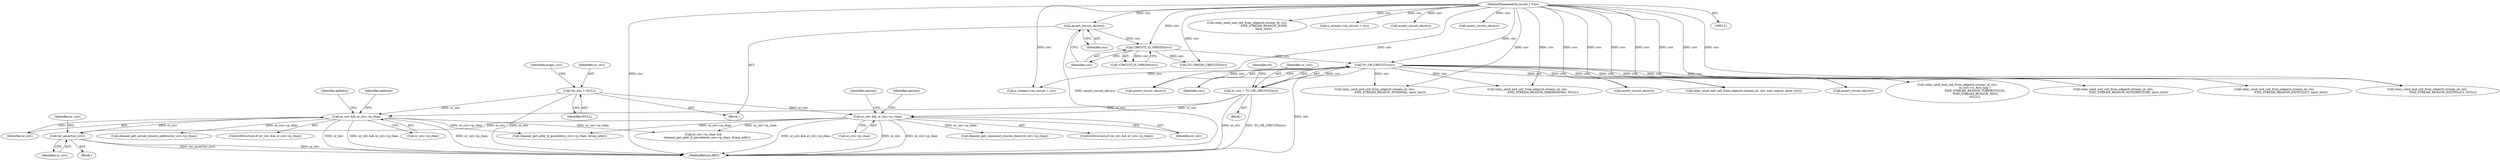 digraph "0_tor_79b59a2dfcb68897ee89d98587d09e55f07e68d7@API" {
"1000660" [label="(Call,tor_assert(or_circ))"];
"1000367" [label="(Call,or_circ && or_circ->p_chan)"];
"1000136" [label="(Call,*or_circ = NULL)"];
"1000164" [label="(Call,or_circ = TO_OR_CIRCUIT(circ))"];
"1000166" [label="(Call,TO_OR_CIRCUIT(circ))"];
"1000161" [label="(Call,CIRCUIT_IS_ORIGIN(circ))"];
"1000157" [label="(Call,assert_circuit_ok(circ))"];
"1000123" [label="(MethodParameterIn,circuit_t *circ)"];
"1000280" [label="(Call,or_circ && or_circ->p_chan)"];
"1000665" [label="(Identifier,or_circ)"];
"1000547" [label="(Call,relay_send_end_cell_from_edge(rh.stream_id, circ,\n                                     END_STREAM_REASON_DONE,\n                                    layer_hint))"];
"1000590" [label="(Call,n_stream->on_circuit = circ)"];
"1000635" [label="(Call,relay_send_end_cell_from_edge(rh.stream_id, circ,\n                                  END_STREAM_REASON_HIBERNATING, NULL))"];
"1000600" [label="(Call,assert_circuit_ok(circ))"];
"1000694" [label="(Call,assert_circuit_ok(circ))"];
"1000660" [label="(Call,tor_assert(or_circ))"];
"1000667" [label="(Call,channel_get_addr_if_possible(or_circ->p_chan, &tmp_addr))"];
"1000569" [label="(Call,assert_circuit_ok(circ))"];
"1000526" [label="(Call,assert_circuit_ok(circ))"];
"1000357" [label="(Call,relay_send_end_cell_from_edge(rh.stream_id, circ,\n                                  END_STREAM_REASON_NOTDIRECTORY, layer_hint))"];
"1000163" [label="(Block,)"];
"1000369" [label="(Call,or_circ->p_chan)"];
"1000124" [label="(Block,)"];
"1000373" [label="(Identifier,address)"];
"1000367" [label="(Call,or_circ && or_circ->p_chan)"];
"1000426" [label="(Call,relay_send_end_cell_from_edge(rh.stream_id, circ,\n                                    END_STREAM_REASON_EXITPOLICY, layer_hint))"];
"1000164" [label="(Call,or_circ = TO_OR_CIRCUIT(circ))"];
"1000718" [label="(MethodReturn,RET)"];
"1000661" [label="(Identifier,or_circ)"];
"1000254" [label="(Call,relay_send_end_cell_from_edge(rh.stream_id, circ, end_reason, layer_hint))"];
"1000647" [label="(Call,n_stream->on_circuit = circ)"];
"1000167" [label="(Identifier,circ)"];
"1000280" [label="(Call,or_circ && or_circ->p_chan)"];
"1000136" [label="(Call,*or_circ = NULL)"];
"1000312" [label="(Call,channel_get_canonical_remote_descr(or_circ->p_chan))"];
"1000409" [label="(Identifier,options)"];
"1000658" [label="(Block,)"];
"1000663" [label="(Call,or_circ->p_chan &&\n        channel_get_addr_if_possible(or_circ->p_chan, &tmp_addr))"];
"1000123" [label="(MethodParameterIn,circuit_t *circ)"];
"1000322" [label="(Call,relay_send_end_cell_from_edge(rh.stream_id, circ,\n                                      or_circ->is_first_hop ?\n                                        END_STREAM_REASON_TORPROTOCOL :\n                                        END_STREAM_REASON_MISC,\n                                      NULL))"];
"1000279" [label="(ControlStructure,if (or_circ && or_circ->p_chan))"];
"1000137" [label="(Identifier,or_circ)"];
"1000160" [label="(Call,!CIRCUIT_IS_ORIGIN(circ))"];
"1000217" [label="(Call,relay_send_end_cell_from_edge(rh.stream_id, circ,\n                                  END_STREAM_REASON_EXITPOLICY, NULL))"];
"1000189" [label="(Identifier,rh)"];
"1000713" [label="(Call,assert_circuit_ok(circ))"];
"1000368" [label="(Identifier,or_circ)"];
"1000161" [label="(Call,CIRCUIT_IS_ORIGIN(circ))"];
"1000158" [label="(Identifier,circ)"];
"1000375" [label="(Call,channel_get_actual_remote_address(or_circ->p_chan))"];
"1000290" [label="(Identifier,options)"];
"1000141" [label="(Identifier,origin_circ)"];
"1000366" [label="(ControlStructure,if (or_circ && or_circ->p_chan))"];
"1000162" [label="(Identifier,circ)"];
"1000166" [label="(Call,TO_OR_CIRCUIT(circ))"];
"1000397" [label="(Call,relay_send_end_cell_from_edge(rh.stream_id, circ,\n                                  END_STREAM_REASON_INTERNAL, layer_hint))"];
"1000138" [label="(Identifier,NULL)"];
"1000178" [label="(Call,TO_ORIGIN_CIRCUIT(circ))"];
"1000381" [label="(Identifier,address)"];
"1000165" [label="(Identifier,or_circ)"];
"1000281" [label="(Identifier,or_circ)"];
"1000157" [label="(Call,assert_circuit_ok(circ))"];
"1000282" [label="(Call,or_circ->p_chan)"];
"1000660" -> "1000658"  [label="AST: "];
"1000660" -> "1000661"  [label="CFG: "];
"1000661" -> "1000660"  [label="AST: "];
"1000665" -> "1000660"  [label="CFG: "];
"1000660" -> "1000718"  [label="DDG: tor_assert(or_circ)"];
"1000660" -> "1000718"  [label="DDG: or_circ"];
"1000367" -> "1000660"  [label="DDG: or_circ"];
"1000280" -> "1000660"  [label="DDG: or_circ"];
"1000367" -> "1000366"  [label="AST: "];
"1000367" -> "1000368"  [label="CFG: "];
"1000367" -> "1000369"  [label="CFG: "];
"1000368" -> "1000367"  [label="AST: "];
"1000369" -> "1000367"  [label="AST: "];
"1000373" -> "1000367"  [label="CFG: "];
"1000381" -> "1000367"  [label="CFG: "];
"1000367" -> "1000718"  [label="DDG: or_circ->p_chan"];
"1000367" -> "1000718"  [label="DDG: or_circ"];
"1000367" -> "1000718"  [label="DDG: or_circ && or_circ->p_chan"];
"1000136" -> "1000367"  [label="DDG: or_circ"];
"1000164" -> "1000367"  [label="DDG: or_circ"];
"1000367" -> "1000375"  [label="DDG: or_circ->p_chan"];
"1000367" -> "1000663"  [label="DDG: or_circ->p_chan"];
"1000367" -> "1000667"  [label="DDG: or_circ->p_chan"];
"1000136" -> "1000124"  [label="AST: "];
"1000136" -> "1000138"  [label="CFG: "];
"1000137" -> "1000136"  [label="AST: "];
"1000138" -> "1000136"  [label="AST: "];
"1000141" -> "1000136"  [label="CFG: "];
"1000136" -> "1000718"  [label="DDG: or_circ"];
"1000136" -> "1000280"  [label="DDG: or_circ"];
"1000164" -> "1000163"  [label="AST: "];
"1000164" -> "1000166"  [label="CFG: "];
"1000165" -> "1000164"  [label="AST: "];
"1000166" -> "1000164"  [label="AST: "];
"1000189" -> "1000164"  [label="CFG: "];
"1000164" -> "1000718"  [label="DDG: TO_OR_CIRCUIT(circ)"];
"1000164" -> "1000718"  [label="DDG: or_circ"];
"1000166" -> "1000164"  [label="DDG: circ"];
"1000164" -> "1000280"  [label="DDG: or_circ"];
"1000166" -> "1000167"  [label="CFG: "];
"1000167" -> "1000166"  [label="AST: "];
"1000166" -> "1000718"  [label="DDG: circ"];
"1000161" -> "1000166"  [label="DDG: circ"];
"1000123" -> "1000166"  [label="DDG: circ"];
"1000166" -> "1000217"  [label="DDG: circ"];
"1000166" -> "1000254"  [label="DDG: circ"];
"1000166" -> "1000322"  [label="DDG: circ"];
"1000166" -> "1000357"  [label="DDG: circ"];
"1000166" -> "1000397"  [label="DDG: circ"];
"1000166" -> "1000426"  [label="DDG: circ"];
"1000166" -> "1000526"  [label="DDG: circ"];
"1000166" -> "1000635"  [label="DDG: circ"];
"1000166" -> "1000647"  [label="DDG: circ"];
"1000166" -> "1000694"  [label="DDG: circ"];
"1000166" -> "1000713"  [label="DDG: circ"];
"1000161" -> "1000160"  [label="AST: "];
"1000161" -> "1000162"  [label="CFG: "];
"1000162" -> "1000161"  [label="AST: "];
"1000160" -> "1000161"  [label="CFG: "];
"1000161" -> "1000160"  [label="DDG: circ"];
"1000157" -> "1000161"  [label="DDG: circ"];
"1000123" -> "1000161"  [label="DDG: circ"];
"1000161" -> "1000178"  [label="DDG: circ"];
"1000157" -> "1000124"  [label="AST: "];
"1000157" -> "1000158"  [label="CFG: "];
"1000158" -> "1000157"  [label="AST: "];
"1000162" -> "1000157"  [label="CFG: "];
"1000157" -> "1000718"  [label="DDG: assert_circuit_ok(circ)"];
"1000123" -> "1000157"  [label="DDG: circ"];
"1000123" -> "1000121"  [label="AST: "];
"1000123" -> "1000718"  [label="DDG: circ"];
"1000123" -> "1000178"  [label="DDG: circ"];
"1000123" -> "1000217"  [label="DDG: circ"];
"1000123" -> "1000254"  [label="DDG: circ"];
"1000123" -> "1000322"  [label="DDG: circ"];
"1000123" -> "1000357"  [label="DDG: circ"];
"1000123" -> "1000397"  [label="DDG: circ"];
"1000123" -> "1000426"  [label="DDG: circ"];
"1000123" -> "1000526"  [label="DDG: circ"];
"1000123" -> "1000547"  [label="DDG: circ"];
"1000123" -> "1000569"  [label="DDG: circ"];
"1000123" -> "1000590"  [label="DDG: circ"];
"1000123" -> "1000600"  [label="DDG: circ"];
"1000123" -> "1000635"  [label="DDG: circ"];
"1000123" -> "1000647"  [label="DDG: circ"];
"1000123" -> "1000694"  [label="DDG: circ"];
"1000123" -> "1000713"  [label="DDG: circ"];
"1000280" -> "1000279"  [label="AST: "];
"1000280" -> "1000281"  [label="CFG: "];
"1000280" -> "1000282"  [label="CFG: "];
"1000281" -> "1000280"  [label="AST: "];
"1000282" -> "1000280"  [label="AST: "];
"1000290" -> "1000280"  [label="CFG: "];
"1000409" -> "1000280"  [label="CFG: "];
"1000280" -> "1000718"  [label="DDG: or_circ->p_chan"];
"1000280" -> "1000718"  [label="DDG: or_circ && or_circ->p_chan"];
"1000280" -> "1000718"  [label="DDG: or_circ"];
"1000280" -> "1000312"  [label="DDG: or_circ->p_chan"];
"1000280" -> "1000663"  [label="DDG: or_circ->p_chan"];
"1000280" -> "1000667"  [label="DDG: or_circ->p_chan"];
}
